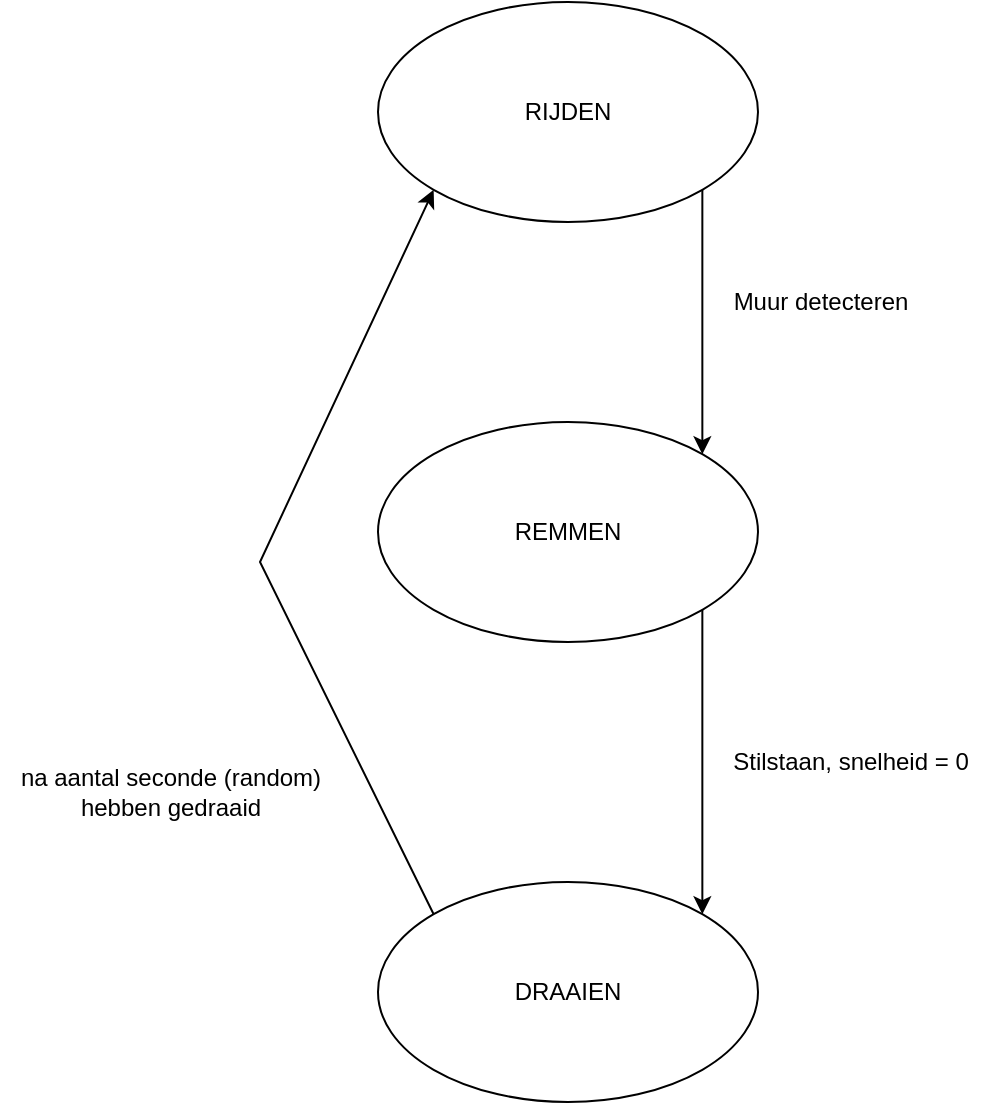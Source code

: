 <mxfile version="17.4.0" type="device"><diagram id="w9njYzOjA2urrBYFwlAE" name="Page-1"><mxGraphModel dx="1426" dy="842" grid="1" gridSize="10" guides="1" tooltips="1" connect="1" arrows="1" fold="1" page="1" pageScale="1" pageWidth="827" pageHeight="1169" math="0" shadow="0"><root><mxCell id="0"/><mxCell id="1" parent="0"/><mxCell id="v0QENKUt3Z_XBYex07y0-1" value="RIJDEN" style="ellipse;whiteSpace=wrap;html=1;" vertex="1" parent="1"><mxGeometry x="319" y="90" width="190" height="110" as="geometry"/></mxCell><mxCell id="v0QENKUt3Z_XBYex07y0-2" value="REMMEN" style="ellipse;whiteSpace=wrap;html=1;" vertex="1" parent="1"><mxGeometry x="319" y="300" width="190" height="110" as="geometry"/></mxCell><mxCell id="v0QENKUt3Z_XBYex07y0-3" value="DRAAIEN" style="ellipse;whiteSpace=wrap;html=1;" vertex="1" parent="1"><mxGeometry x="319" y="530" width="190" height="110" as="geometry"/></mxCell><mxCell id="v0QENKUt3Z_XBYex07y0-4" value="" style="endArrow=classic;html=1;rounded=0;exitX=1;exitY=1;exitDx=0;exitDy=0;entryX=1;entryY=0;entryDx=0;entryDy=0;" edge="1" parent="1" source="v0QENKUt3Z_XBYex07y0-1" target="v0QENKUt3Z_XBYex07y0-2"><mxGeometry width="50" height="50" relative="1" as="geometry"><mxPoint x="390" y="460" as="sourcePoint"/><mxPoint x="440" y="410" as="targetPoint"/><Array as="points"/></mxGeometry></mxCell><mxCell id="v0QENKUt3Z_XBYex07y0-5" value="" style="endArrow=classic;html=1;rounded=0;entryX=1;entryY=0;entryDx=0;entryDy=0;exitX=1;exitY=1;exitDx=0;exitDy=0;" edge="1" parent="1" source="v0QENKUt3Z_XBYex07y0-2" target="v0QENKUt3Z_XBYex07y0-3"><mxGeometry width="50" height="50" relative="1" as="geometry"><mxPoint x="481" y="390" as="sourcePoint"/><mxPoint x="479.995" y="529.999" as="targetPoint"/><Array as="points"/></mxGeometry></mxCell><mxCell id="v0QENKUt3Z_XBYex07y0-7" value="" style="endArrow=classic;html=1;rounded=0;entryX=0;entryY=1;entryDx=0;entryDy=0;exitX=0;exitY=0;exitDx=0;exitDy=0;" edge="1" parent="1" source="v0QENKUt3Z_XBYex07y0-3" target="v0QENKUt3Z_XBYex07y0-1"><mxGeometry width="50" height="50" relative="1" as="geometry"><mxPoint x="340" y="323.89" as="sourcePoint"/><mxPoint x="341.175" y="159.999" as="targetPoint"/><Array as="points"><mxPoint x="260" y="370"/></Array></mxGeometry></mxCell><mxCell id="v0QENKUt3Z_XBYex07y0-8" value="Muur detecteren" style="text;html=1;align=center;verticalAlign=middle;resizable=0;points=[];autosize=1;strokeColor=none;fillColor=none;" vertex="1" parent="1"><mxGeometry x="490" y="230" width="100" height="20" as="geometry"/></mxCell><mxCell id="v0QENKUt3Z_XBYex07y0-9" value="Stilstaan, snelheid = 0" style="text;html=1;align=center;verticalAlign=middle;resizable=0;points=[];autosize=1;strokeColor=none;fillColor=none;" vertex="1" parent="1"><mxGeometry x="490" y="460" width="130" height="20" as="geometry"/></mxCell><mxCell id="v0QENKUt3Z_XBYex07y0-10" value="na aantal seconde (random)&lt;br&gt;hebben gedraaid" style="text;html=1;align=center;verticalAlign=middle;resizable=0;points=[];autosize=1;strokeColor=none;fillColor=none;" vertex="1" parent="1"><mxGeometry x="130" y="470" width="170" height="30" as="geometry"/></mxCell></root></mxGraphModel></diagram></mxfile>